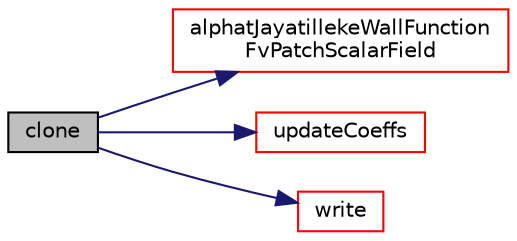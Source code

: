 digraph "clone"
{
  bgcolor="transparent";
  edge [fontname="Helvetica",fontsize="10",labelfontname="Helvetica",labelfontsize="10"];
  node [fontname="Helvetica",fontsize="10",shape=record];
  rankdir="LR";
  Node521 [label="clone",height=0.2,width=0.4,color="black", fillcolor="grey75", style="filled", fontcolor="black"];
  Node521 -> Node522 [color="midnightblue",fontsize="10",style="solid",fontname="Helvetica"];
  Node522 [label="alphatJayatillekeWallFunction\lFvPatchScalarField",height=0.2,width=0.4,color="red",URL="$a32053.html#ac912720802da650582c927db92e92b3d",tooltip="Construct from patch and internal field. "];
  Node521 -> Node575 [color="midnightblue",fontsize="10",style="solid",fontname="Helvetica"];
  Node575 [label="updateCoeffs",height=0.2,width=0.4,color="red",URL="$a32053.html#a7e24eafac629d3733181cd942d4c902f",tooltip="Update the coefficients associated with the patch field. "];
  Node521 -> Node843 [color="midnightblue",fontsize="10",style="solid",fontname="Helvetica"];
  Node843 [label="write",height=0.2,width=0.4,color="red",URL="$a32053.html#a293fdfec8bdfbd5c3913ab4c9f3454ff",tooltip="Write. "];
}
